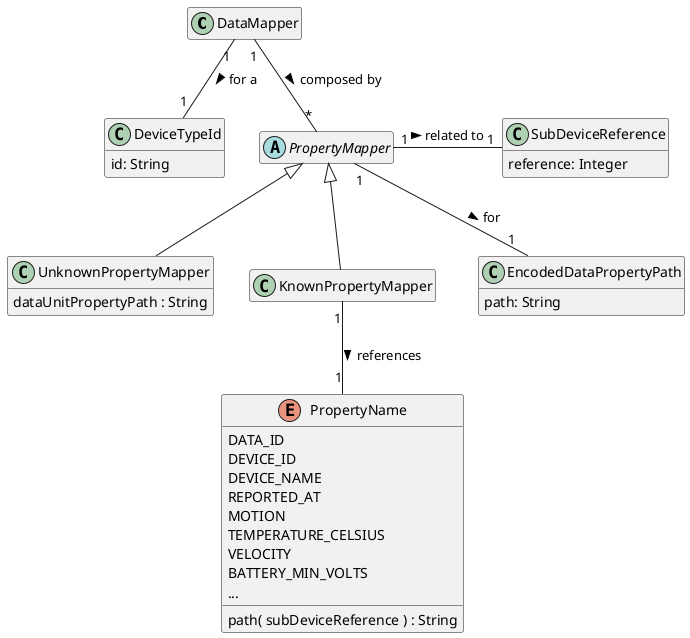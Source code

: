 @startuml data-processor-model

hide empty members

class DataMapper {

}

class DeviceTypeId {
    id: String
}

class SubDeviceReference {
    reference: Integer
}

class EncodedDataPropertyPath {
    path: String
}

abstract PropertyMapper {
    ' dataUnitPropertyPath() : String
    ' transform(encodedData, dataUnit) : void
}

class UnknownPropertyMapper {
    dataUnitPropertyPath : String
}

class KnownPropertyMapper {
}

enum PropertyName {
    DATA_ID
    DEVICE_ID
    DEVICE_NAME
    REPORTED_AT
    MOTION
    TEMPERATURE_CELSIUS
    VELOCITY
    BATTERY_MIN_VOLTS
    ...
    path( subDeviceReference ) : String
}

DataMapper "1" -- "1" DeviceTypeId : for a >
DataMapper "1" -- "*" PropertyMapper : composed by >

PropertyMapper "1" - "1" SubDeviceReference: related to >
PropertyMapper "1" -- "1" EncodedDataPropertyPath: for >

SubDeviceReference -[hidden]- EncodedDataPropertyPath
DeviceTypeId -[hidden] PropertyMapper

PropertyMapper <|-- UnknownPropertyMapper
PropertyMapper <|-- KnownPropertyMapper

KnownPropertyMapper "1" --  "1" PropertyName: references >

@enduml
